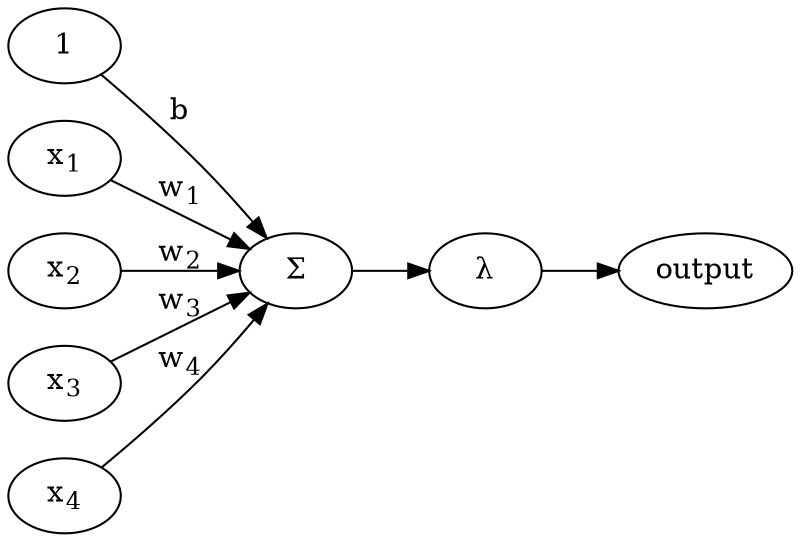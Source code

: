 digraph slp {
    
rankdir=LR;
"Σ" -> "λ" -> "output";


"1" -> "Σ" [label="b"];

x1 [label=<x<SUB>1</SUB>>];
x2 [label=<x<SUB>2</SUB>>];
x3 [label=<x<SUB>3</SUB>>];
x4 [label=<x<SUB>4</SUB>>];

x1 -> "Σ" [label=<w<SUB>1</SUB>>];
x2 -> "Σ" [label=<w<SUB>2</SUB>>];
x3 -> "Σ" [label=<w<SUB>3</SUB>>];
x4 -> "Σ" [label=<w<SUB>4</SUB>>];


}


